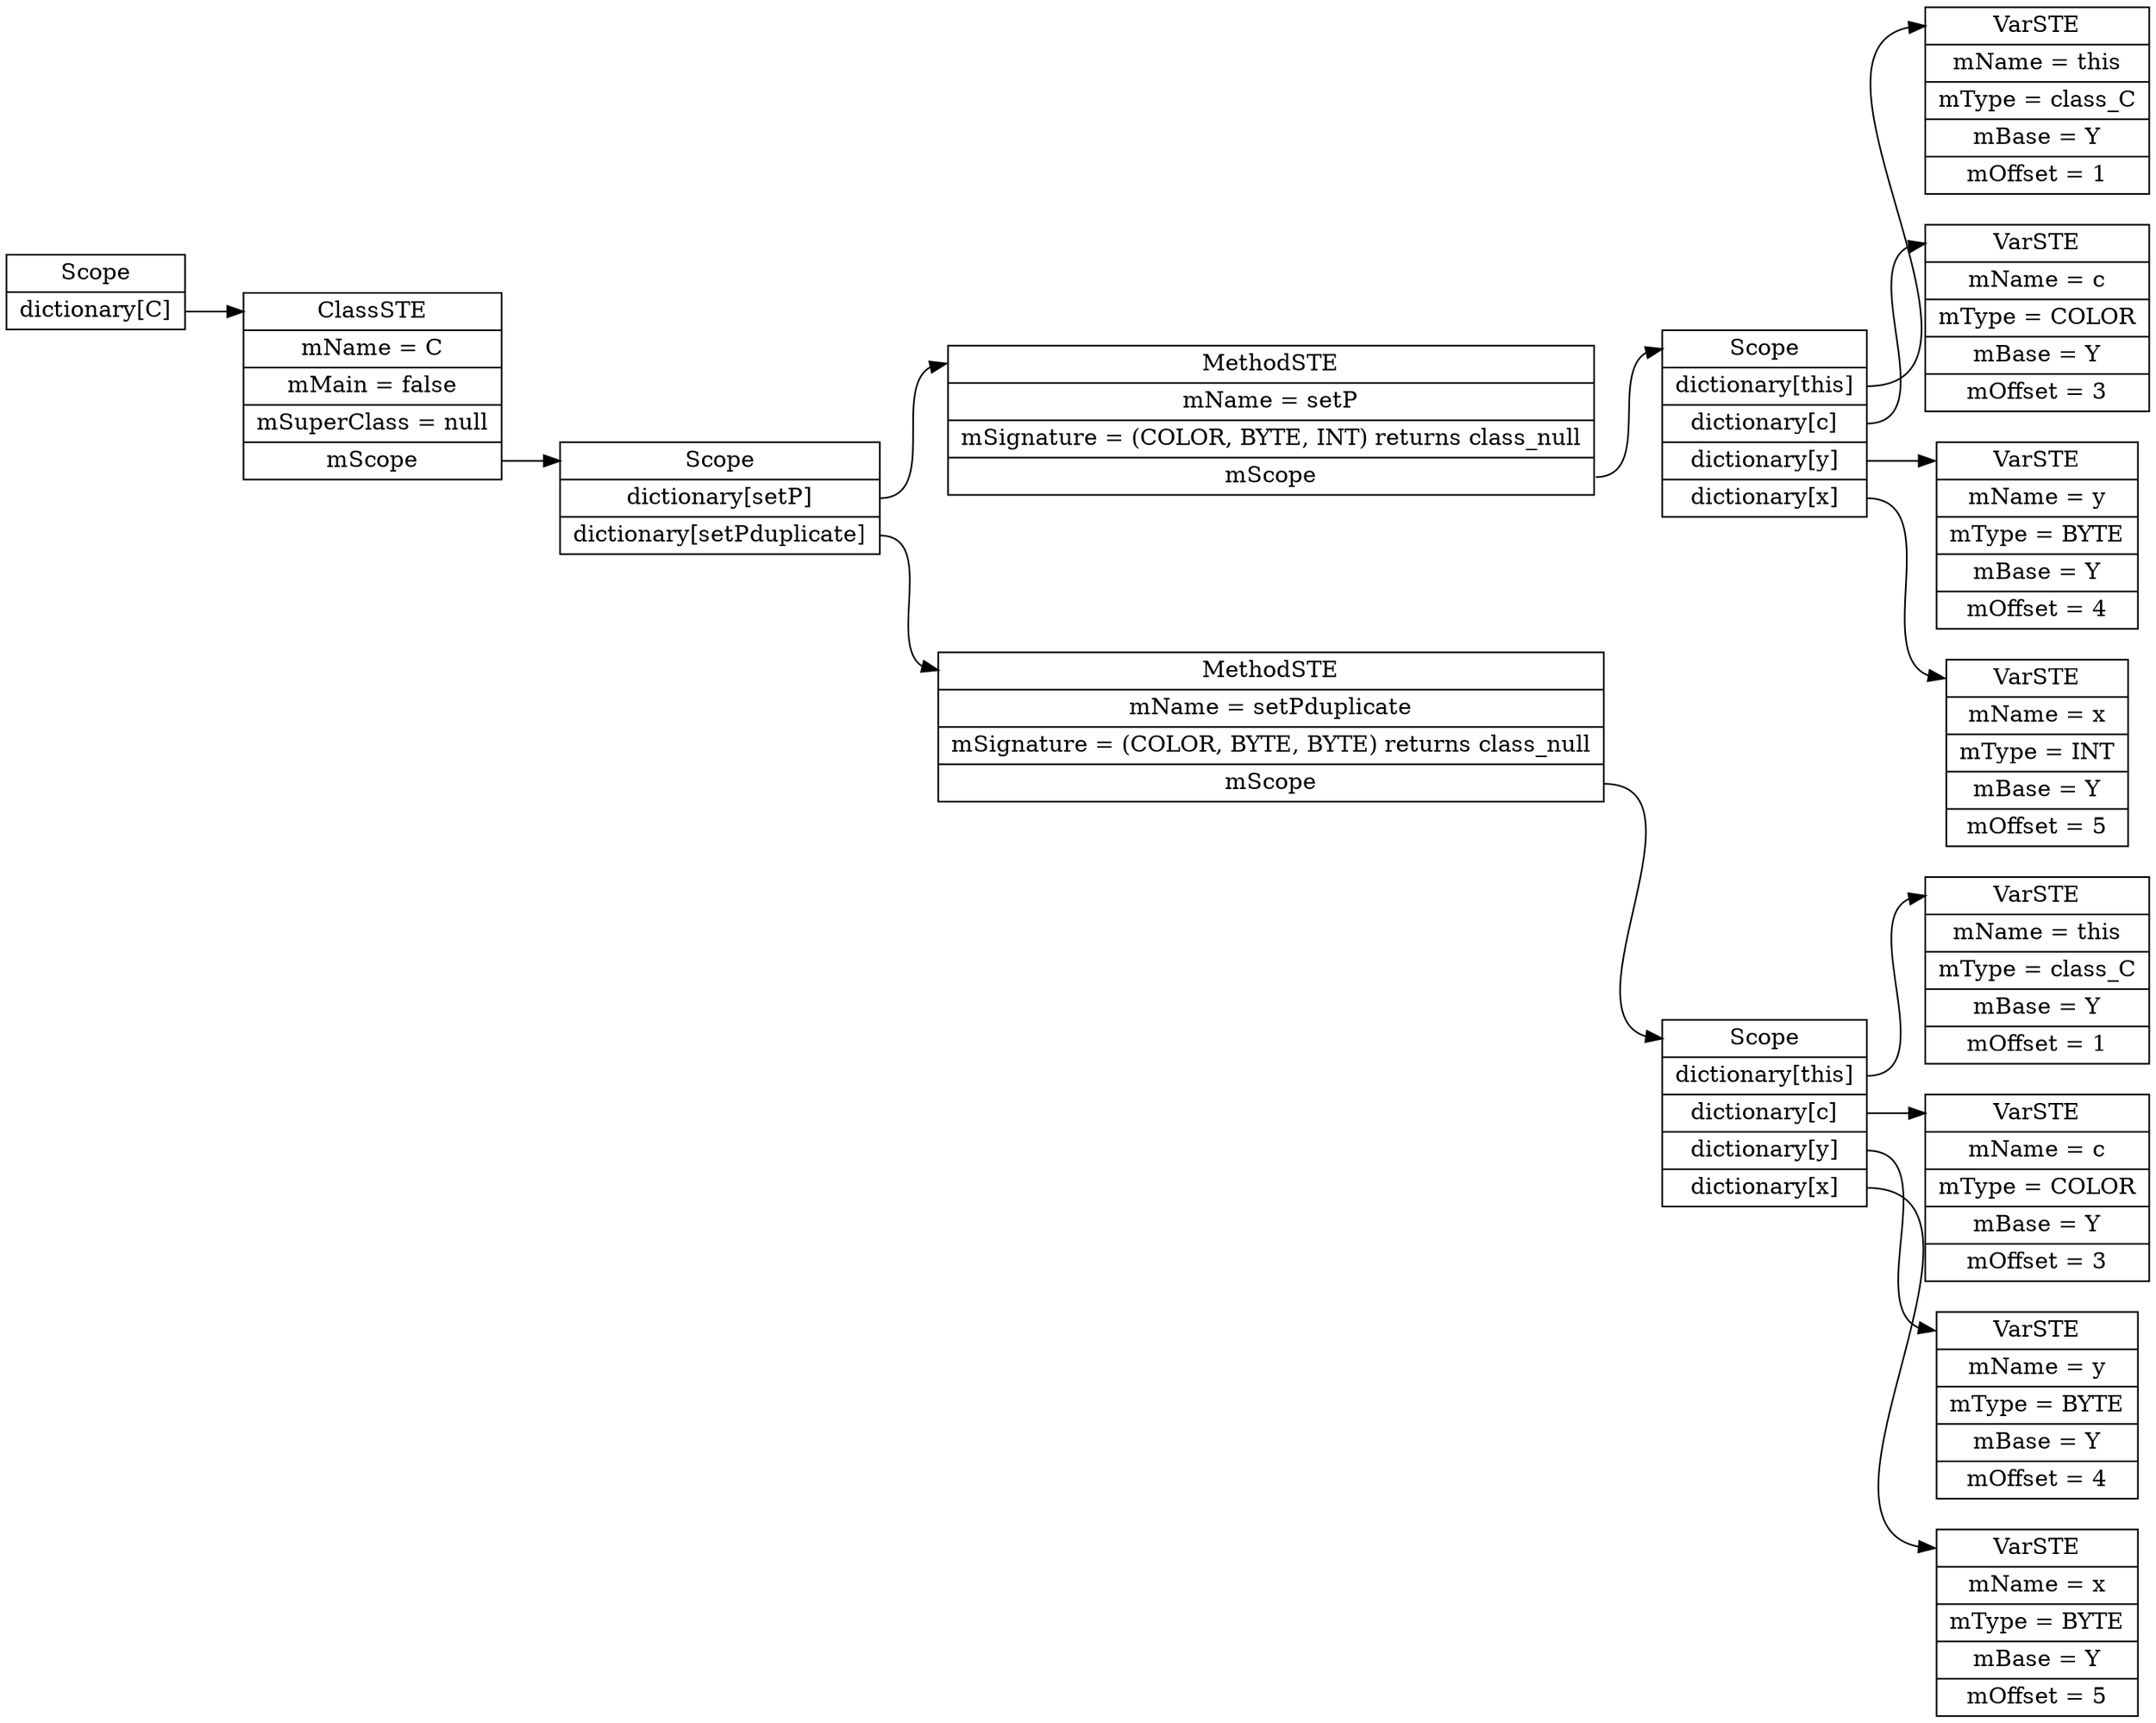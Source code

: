 digraph SymTable {
	graph [rankdir="LR"];
	node [shape=record];
	0 [label=" <f0> Scope | <f1> dictionary\[C\] "];
	0:<f1> -> 1:<f0>;
	1 [label=" <f0> ClassSTE | <f1> mName = C| <f2> mMain = false| <f3> mSuperClass = null| <f4> mScope "];
	1:<f4> -> 2:<f0>;
	2 [label=" <f0> Scope | <f1> dictionary\[setP\] | <f2> dictionary\[setPduplicate\] "];
	2:<f1> -> 3:<f0>;
	3 [label=" <f0> MethodSTE | <f1> mName = setP| <f2> mSignature = (COLOR, BYTE, INT) returns class_null| <f3> mScope "];
	3:<f3> -> 4:<f0>;
	4 [label=" <f0> Scope | <f1> dictionary\[this\] | <f2> dictionary\[c\] | <f3> dictionary\[y\] | <f4> dictionary\[x\] "];
	4:<f1> -> 5:<f0>;
	5 [label=" <f0> VarSTE | <f1> mName = this| <f2> mType = class_C| <f3> mBase = Y| <f4> mOffset = 1"];
	4:<f2> -> 6:<f0>;
	6 [label=" <f0> VarSTE | <f1> mName = c| <f2> mType = COLOR| <f3> mBase = Y| <f4> mOffset = 3"];
	4:<f3> -> 7:<f0>;
	7 [label=" <f0> VarSTE | <f1> mName = y| <f2> mType = BYTE| <f3> mBase = Y| <f4> mOffset = 4"];
	4:<f4> -> 8:<f0>;
	8 [label=" <f0> VarSTE | <f1> mName = x| <f2> mType = INT| <f3> mBase = Y| <f4> mOffset = 5"];
	2:<f2> -> 9:<f0>;
	9 [label=" <f0> MethodSTE | <f1> mName = setPduplicate| <f2> mSignature = (COLOR, BYTE, BYTE) returns class_null| <f3> mScope "];
	9:<f3> -> 10:<f0>;
	10 [label=" <f0> Scope | <f1> dictionary\[this\] | <f2> dictionary\[c\] | <f3> dictionary\[y\] | <f4> dictionary\[x\] "];
	10:<f1> -> 11:<f0>;
	11 [label=" <f0> VarSTE | <f1> mName = this| <f2> mType = class_C| <f3> mBase = Y| <f4> mOffset = 1"];
	10:<f2> -> 12:<f0>;
	12 [label=" <f0> VarSTE | <f1> mName = c| <f2> mType = COLOR| <f3> mBase = Y| <f4> mOffset = 3"];
	10:<f3> -> 13:<f0>;
	13 [label=" <f0> VarSTE | <f1> mName = y| <f2> mType = BYTE| <f3> mBase = Y| <f4> mOffset = 4"];
	10:<f4> -> 14:<f0>;
	14 [label=" <f0> VarSTE | <f1> mName = x| <f2> mType = BYTE| <f3> mBase = Y| <f4> mOffset = 5"];
}
